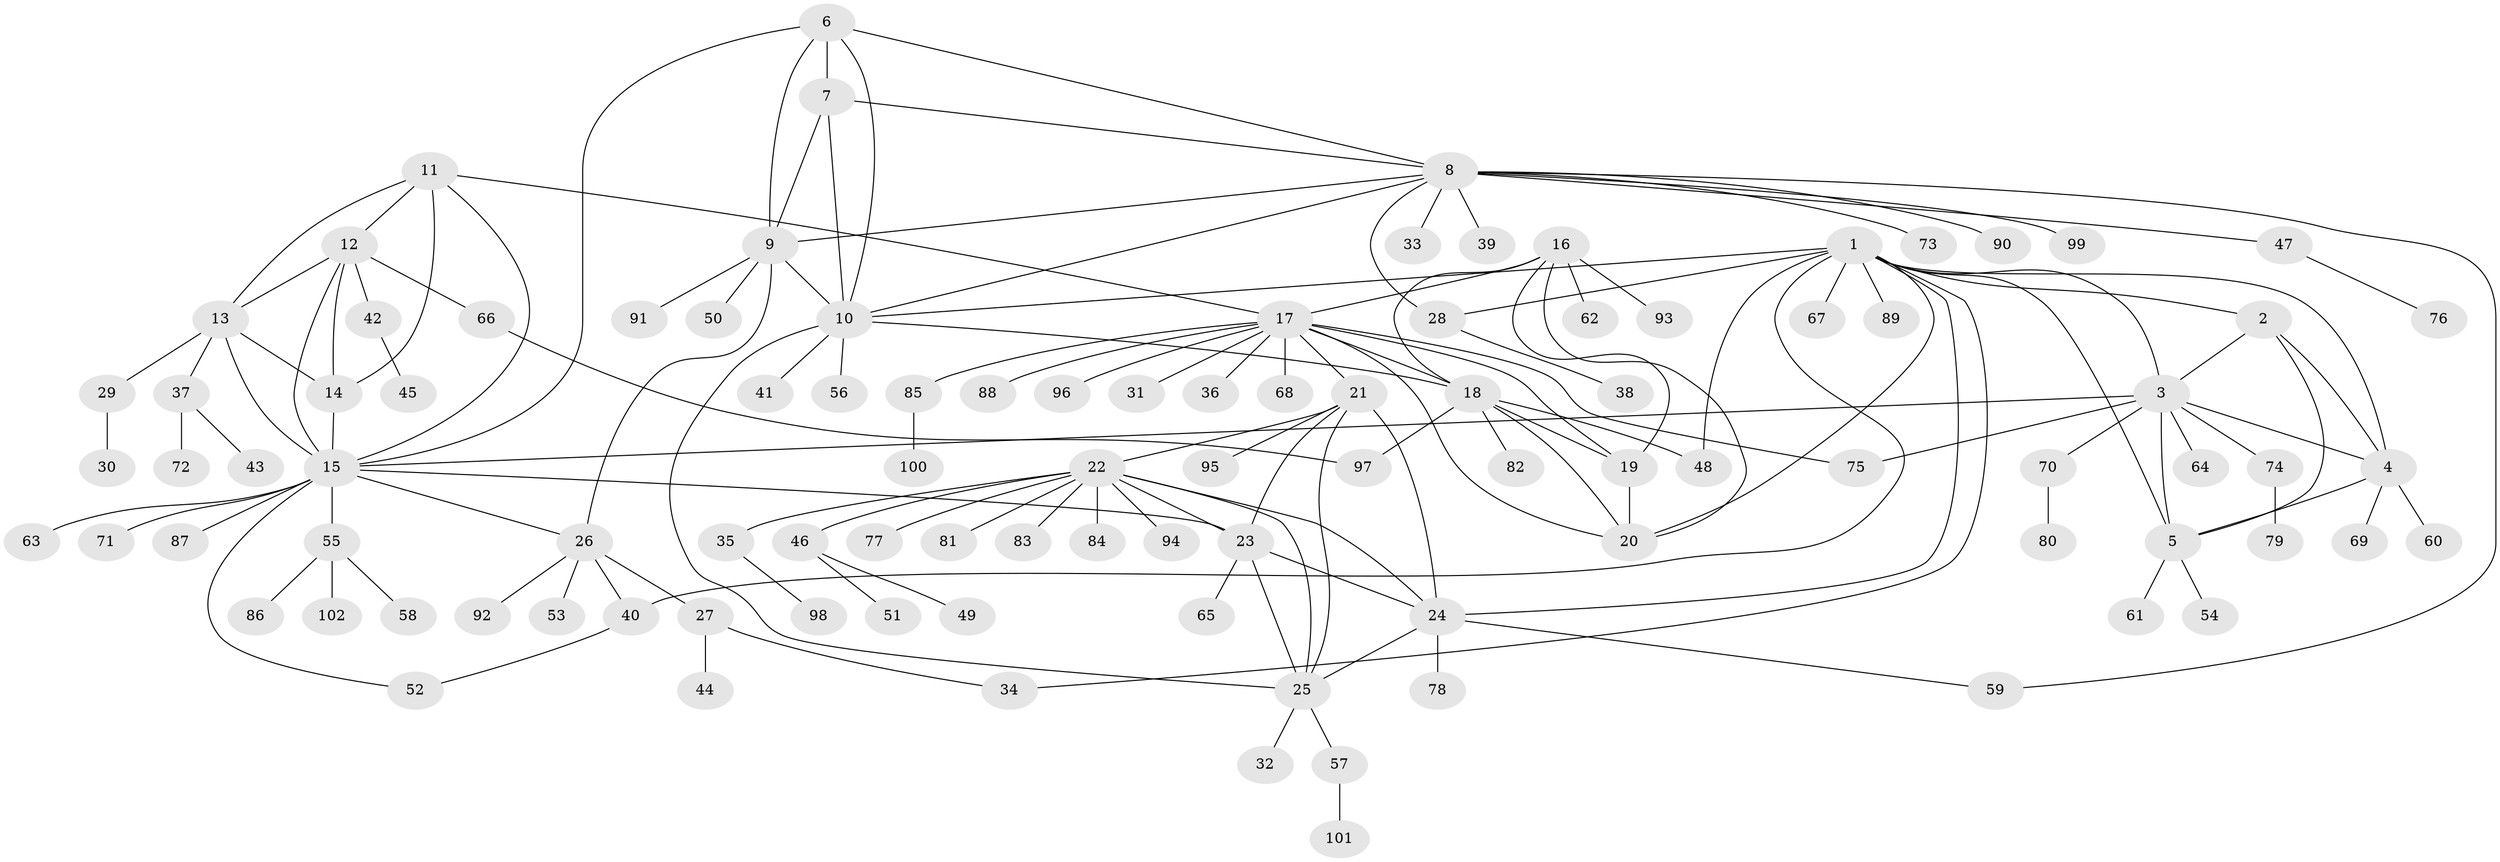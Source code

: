 // coarse degree distribution, {9: 0.03333333333333333, 5: 0.06666666666666667, 3: 0.06666666666666667, 7: 0.06666666666666667, 6: 0.06666666666666667, 2: 0.1, 8: 0.03333333333333333, 1: 0.5666666666666667}
// Generated by graph-tools (version 1.1) at 2025/19/03/04/25 18:19:48]
// undirected, 102 vertices, 146 edges
graph export_dot {
graph [start="1"]
  node [color=gray90,style=filled];
  1;
  2;
  3;
  4;
  5;
  6;
  7;
  8;
  9;
  10;
  11;
  12;
  13;
  14;
  15;
  16;
  17;
  18;
  19;
  20;
  21;
  22;
  23;
  24;
  25;
  26;
  27;
  28;
  29;
  30;
  31;
  32;
  33;
  34;
  35;
  36;
  37;
  38;
  39;
  40;
  41;
  42;
  43;
  44;
  45;
  46;
  47;
  48;
  49;
  50;
  51;
  52;
  53;
  54;
  55;
  56;
  57;
  58;
  59;
  60;
  61;
  62;
  63;
  64;
  65;
  66;
  67;
  68;
  69;
  70;
  71;
  72;
  73;
  74;
  75;
  76;
  77;
  78;
  79;
  80;
  81;
  82;
  83;
  84;
  85;
  86;
  87;
  88;
  89;
  90;
  91;
  92;
  93;
  94;
  95;
  96;
  97;
  98;
  99;
  100;
  101;
  102;
  1 -- 2;
  1 -- 3;
  1 -- 4;
  1 -- 5;
  1 -- 10;
  1 -- 20;
  1 -- 24;
  1 -- 28;
  1 -- 34;
  1 -- 40;
  1 -- 48;
  1 -- 67;
  1 -- 89;
  2 -- 3;
  2 -- 4;
  2 -- 5;
  3 -- 4;
  3 -- 5;
  3 -- 15;
  3 -- 64;
  3 -- 70;
  3 -- 74;
  3 -- 75;
  4 -- 5;
  4 -- 60;
  4 -- 69;
  5 -- 54;
  5 -- 61;
  6 -- 7;
  6 -- 8;
  6 -- 9;
  6 -- 10;
  6 -- 15;
  7 -- 8;
  7 -- 9;
  7 -- 10;
  8 -- 9;
  8 -- 10;
  8 -- 28;
  8 -- 33;
  8 -- 39;
  8 -- 47;
  8 -- 59;
  8 -- 73;
  8 -- 90;
  8 -- 99;
  9 -- 10;
  9 -- 26;
  9 -- 50;
  9 -- 91;
  10 -- 18;
  10 -- 25;
  10 -- 41;
  10 -- 56;
  11 -- 12;
  11 -- 13;
  11 -- 14;
  11 -- 15;
  11 -- 17;
  12 -- 13;
  12 -- 14;
  12 -- 15;
  12 -- 42;
  12 -- 66;
  13 -- 14;
  13 -- 15;
  13 -- 29;
  13 -- 37;
  14 -- 15;
  15 -- 23;
  15 -- 26;
  15 -- 52;
  15 -- 55;
  15 -- 63;
  15 -- 71;
  15 -- 87;
  16 -- 17;
  16 -- 18;
  16 -- 19;
  16 -- 20;
  16 -- 62;
  16 -- 93;
  17 -- 18;
  17 -- 19;
  17 -- 20;
  17 -- 21;
  17 -- 31;
  17 -- 36;
  17 -- 68;
  17 -- 75;
  17 -- 85;
  17 -- 88;
  17 -- 96;
  18 -- 19;
  18 -- 20;
  18 -- 48;
  18 -- 82;
  18 -- 97;
  19 -- 20;
  21 -- 22;
  21 -- 23;
  21 -- 24;
  21 -- 25;
  21 -- 95;
  22 -- 23;
  22 -- 24;
  22 -- 25;
  22 -- 35;
  22 -- 46;
  22 -- 77;
  22 -- 81;
  22 -- 83;
  22 -- 84;
  22 -- 94;
  23 -- 24;
  23 -- 25;
  23 -- 65;
  24 -- 25;
  24 -- 59;
  24 -- 78;
  25 -- 32;
  25 -- 57;
  26 -- 27;
  26 -- 40;
  26 -- 53;
  26 -- 92;
  27 -- 34;
  27 -- 44;
  28 -- 38;
  29 -- 30;
  35 -- 98;
  37 -- 43;
  37 -- 72;
  40 -- 52;
  42 -- 45;
  46 -- 49;
  46 -- 51;
  47 -- 76;
  55 -- 58;
  55 -- 86;
  55 -- 102;
  57 -- 101;
  66 -- 97;
  70 -- 80;
  74 -- 79;
  85 -- 100;
}
